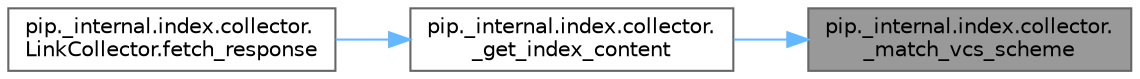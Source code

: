 digraph "pip._internal.index.collector._match_vcs_scheme"
{
 // LATEX_PDF_SIZE
  bgcolor="transparent";
  edge [fontname=Helvetica,fontsize=10,labelfontname=Helvetica,labelfontsize=10];
  node [fontname=Helvetica,fontsize=10,shape=box,height=0.2,width=0.4];
  rankdir="RL";
  Node1 [id="Node000001",label="pip._internal.index.collector.\l_match_vcs_scheme",height=0.2,width=0.4,color="gray40", fillcolor="grey60", style="filled", fontcolor="black",tooltip=" "];
  Node1 -> Node2 [id="edge1_Node000001_Node000002",dir="back",color="steelblue1",style="solid",tooltip=" "];
  Node2 [id="Node000002",label="pip._internal.index.collector.\l_get_index_content",height=0.2,width=0.4,color="grey40", fillcolor="white", style="filled",URL="$namespacepip_1_1__internal_1_1index_1_1collector.html#a3a6a6c24e3fe597de872c973bdc5453f",tooltip=" "];
  Node2 -> Node3 [id="edge2_Node000002_Node000003",dir="back",color="steelblue1",style="solid",tooltip=" "];
  Node3 [id="Node000003",label="pip._internal.index.collector.\lLinkCollector.fetch_response",height=0.2,width=0.4,color="grey40", fillcolor="white", style="filled",URL="$classpip_1_1__internal_1_1index_1_1collector_1_1_link_collector.html#a16b237ed176de506f7d1d616900d2fb2",tooltip=" "];
}
